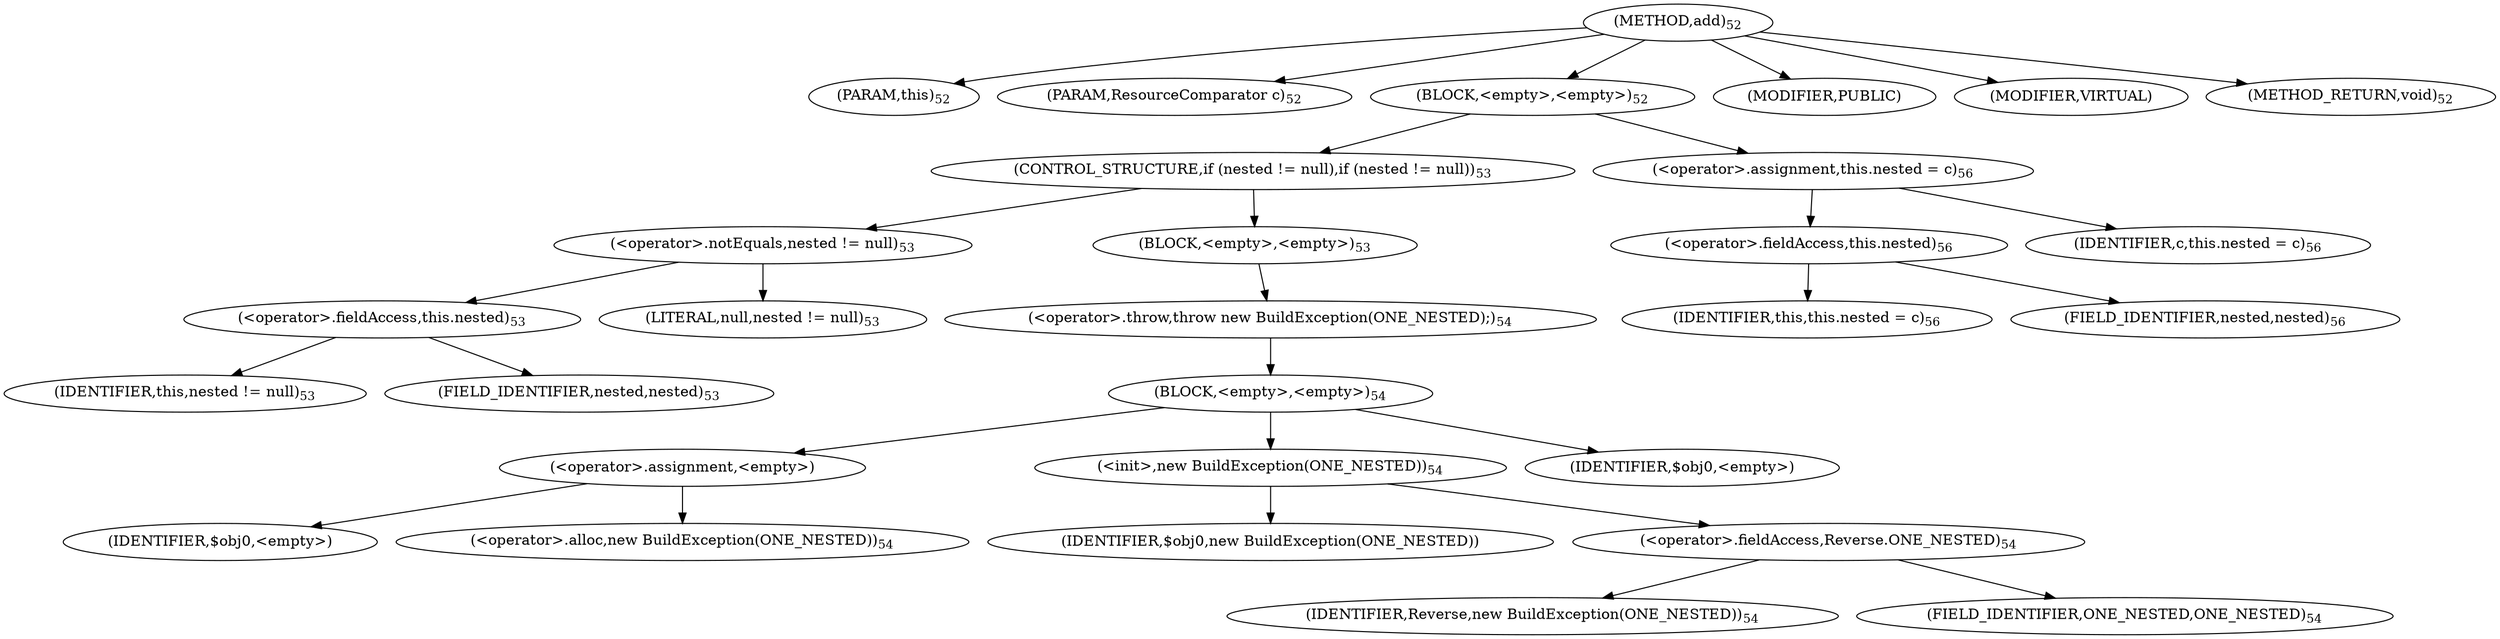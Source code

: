 digraph "add" {  
"28" [label = <(METHOD,add)<SUB>52</SUB>> ]
"29" [label = <(PARAM,this)<SUB>52</SUB>> ]
"30" [label = <(PARAM,ResourceComparator c)<SUB>52</SUB>> ]
"31" [label = <(BLOCK,&lt;empty&gt;,&lt;empty&gt;)<SUB>52</SUB>> ]
"32" [label = <(CONTROL_STRUCTURE,if (nested != null),if (nested != null))<SUB>53</SUB>> ]
"33" [label = <(&lt;operator&gt;.notEquals,nested != null)<SUB>53</SUB>> ]
"34" [label = <(&lt;operator&gt;.fieldAccess,this.nested)<SUB>53</SUB>> ]
"35" [label = <(IDENTIFIER,this,nested != null)<SUB>53</SUB>> ]
"36" [label = <(FIELD_IDENTIFIER,nested,nested)<SUB>53</SUB>> ]
"37" [label = <(LITERAL,null,nested != null)<SUB>53</SUB>> ]
"38" [label = <(BLOCK,&lt;empty&gt;,&lt;empty&gt;)<SUB>53</SUB>> ]
"39" [label = <(&lt;operator&gt;.throw,throw new BuildException(ONE_NESTED);)<SUB>54</SUB>> ]
"40" [label = <(BLOCK,&lt;empty&gt;,&lt;empty&gt;)<SUB>54</SUB>> ]
"41" [label = <(&lt;operator&gt;.assignment,&lt;empty&gt;)> ]
"42" [label = <(IDENTIFIER,$obj0,&lt;empty&gt;)> ]
"43" [label = <(&lt;operator&gt;.alloc,new BuildException(ONE_NESTED))<SUB>54</SUB>> ]
"44" [label = <(&lt;init&gt;,new BuildException(ONE_NESTED))<SUB>54</SUB>> ]
"45" [label = <(IDENTIFIER,$obj0,new BuildException(ONE_NESTED))> ]
"46" [label = <(&lt;operator&gt;.fieldAccess,Reverse.ONE_NESTED)<SUB>54</SUB>> ]
"47" [label = <(IDENTIFIER,Reverse,new BuildException(ONE_NESTED))<SUB>54</SUB>> ]
"48" [label = <(FIELD_IDENTIFIER,ONE_NESTED,ONE_NESTED)<SUB>54</SUB>> ]
"49" [label = <(IDENTIFIER,$obj0,&lt;empty&gt;)> ]
"50" [label = <(&lt;operator&gt;.assignment,this.nested = c)<SUB>56</SUB>> ]
"51" [label = <(&lt;operator&gt;.fieldAccess,this.nested)<SUB>56</SUB>> ]
"52" [label = <(IDENTIFIER,this,this.nested = c)<SUB>56</SUB>> ]
"53" [label = <(FIELD_IDENTIFIER,nested,nested)<SUB>56</SUB>> ]
"54" [label = <(IDENTIFIER,c,this.nested = c)<SUB>56</SUB>> ]
"55" [label = <(MODIFIER,PUBLIC)> ]
"56" [label = <(MODIFIER,VIRTUAL)> ]
"57" [label = <(METHOD_RETURN,void)<SUB>52</SUB>> ]
  "28" -> "29" 
  "28" -> "30" 
  "28" -> "31" 
  "28" -> "55" 
  "28" -> "56" 
  "28" -> "57" 
  "31" -> "32" 
  "31" -> "50" 
  "32" -> "33" 
  "32" -> "38" 
  "33" -> "34" 
  "33" -> "37" 
  "34" -> "35" 
  "34" -> "36" 
  "38" -> "39" 
  "39" -> "40" 
  "40" -> "41" 
  "40" -> "44" 
  "40" -> "49" 
  "41" -> "42" 
  "41" -> "43" 
  "44" -> "45" 
  "44" -> "46" 
  "46" -> "47" 
  "46" -> "48" 
  "50" -> "51" 
  "50" -> "54" 
  "51" -> "52" 
  "51" -> "53" 
}
